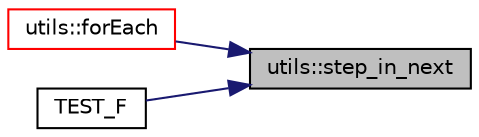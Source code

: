digraph "utils::step_in_next"
{
 // LATEX_PDF_SIZE
  edge [fontname="Helvetica",fontsize="10",labelfontname="Helvetica",labelfontsize="10"];
  node [fontname="Helvetica",fontsize="10",shape=record];
  rankdir="RL";
  Node1 [label="utils::step_in_next",height=0.2,width=0.4,color="black", fillcolor="grey75", style="filled", fontcolor="black",tooltip=" "];
  Node1 -> Node2 [dir="back",color="midnightblue",fontsize="10",style="solid",fontname="Helvetica"];
  Node2 [label="utils::forEach",height=0.2,width=0.4,color="red", fillcolor="white", style="filled",URL="$namespaceutils.html#a23062c1030f23b28c121613089ddf9ac",tooltip=" "];
  Node1 -> Node4 [dir="back",color="midnightblue",fontsize="10",style="solid",fontname="Helvetica"];
  Node4 [label="TEST_F",height=0.2,width=0.4,color="black", fillcolor="white", style="filled",URL="$model__index__utils__tests_8cpp.html#a69f858d72340fa3cd7c03d6b7da580fb",tooltip=" "];
}
